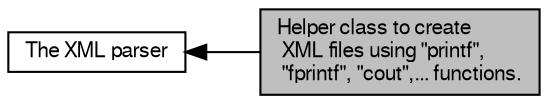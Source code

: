 digraph "Helper class to create XML files using &quot;printf&quot;, &quot;fprintf&quot;, &quot;cout&quot;,... functions."
{
  bgcolor="transparent";
  edge [fontname="FreeSans",fontsize="10",labelfontname="FreeSans",labelfontsize="10"];
  node [fontname="FreeSans",fontsize="10",shape=record];
  rankdir=LR;
  Node0 [label="Helper class to create\l XML files using \"printf\",\l \"fprintf\", \"cout\",... functions.",height=0.2,width=0.4,color="black", fillcolor="grey75", style="filled", fontcolor="black"];
  Node1 [label="The XML parser",height=0.2,width=0.4,color="black",URL="$group__XMLParserGeneral.html"];
  Node1->Node0 [shape=plaintext, dir="back", style="solid"];
}
